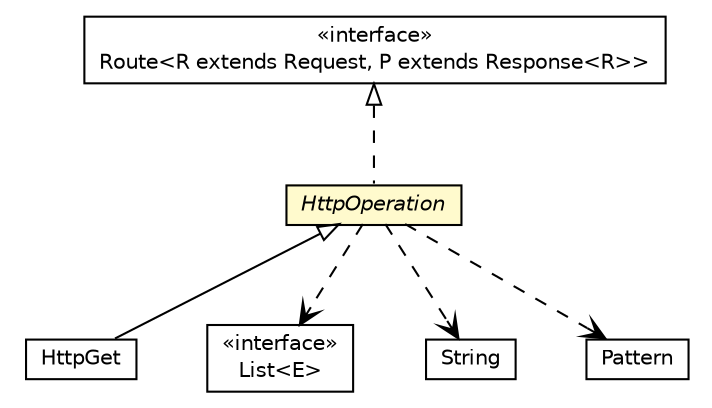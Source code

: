 #!/usr/local/bin/dot
#
# Class diagram 
# Generated by UMLGraph version R5_6-24-gf6e263 (http://www.umlgraph.org/)
#

digraph G {
	edge [fontname="Helvetica",fontsize=10,labelfontname="Helvetica",labelfontsize=10];
	node [fontname="Helvetica",fontsize=10,shape=plaintext];
	nodesep=0.25;
	ranksep=0.5;
	// babble.net.Route<R extends babble.net.Request, P extends babble.net.Response<R>>
	c441 [label=<<table title="babble.net.Route" border="0" cellborder="1" cellspacing="0" cellpadding="2" port="p" href="../Route.html">
		<tr><td><table border="0" cellspacing="0" cellpadding="1">
<tr><td align="center" balign="center"> &#171;interface&#187; </td></tr>
<tr><td align="center" balign="center"> Route&lt;R extends Request, P extends Response&lt;R&gt;&gt; </td></tr>
		</table></td></tr>
		</table>>, URL="../Route.html", fontname="Helvetica", fontcolor="black", fontsize=10.0];
	// babble.net.http.HttpOperation
	c452 [label=<<table title="babble.net.http.HttpOperation" border="0" cellborder="1" cellspacing="0" cellpadding="2" port="p" bgcolor="lemonChiffon" href="./HttpOperation.html">
		<tr><td><table border="0" cellspacing="0" cellpadding="1">
<tr><td align="center" balign="center"><font face="Helvetica-Oblique"> HttpOperation </font></td></tr>
		</table></td></tr>
		</table>>, URL="./HttpOperation.html", fontname="Helvetica", fontcolor="black", fontsize=10.0];
	// babble.net.http.HttpGet
	c453 [label=<<table title="babble.net.http.HttpGet" border="0" cellborder="1" cellspacing="0" cellpadding="2" port="p" href="./HttpGet.html">
		<tr><td><table border="0" cellspacing="0" cellpadding="1">
<tr><td align="center" balign="center"> HttpGet </td></tr>
		</table></td></tr>
		</table>>, URL="./HttpGet.html", fontname="Helvetica", fontcolor="black", fontsize=10.0];
	//babble.net.http.HttpOperation implements babble.net.Route<R extends babble.net.Request, P extends babble.net.Response<R>>
	c441:p -> c452:p [dir=back,arrowtail=empty,style=dashed];
	//babble.net.http.HttpGet extends babble.net.http.HttpOperation
	c452:p -> c453:p [dir=back,arrowtail=empty];
	// babble.net.http.HttpOperation DEPEND java.util.List<E>
	c452:p -> c469:p [taillabel="", label="", headlabel="", fontname="Helvetica", fontcolor="black", fontsize=10.0, color="black", arrowhead=open, style=dashed];
	// babble.net.http.HttpOperation DEPEND java.lang.String
	c452:p -> c470:p [taillabel="", label="", headlabel="", fontname="Helvetica", fontcolor="black", fontsize=10.0, color="black", arrowhead=open, style=dashed];
	// babble.net.http.HttpOperation DEPEND java.util.regex.Pattern
	c452:p -> c471:p [taillabel="", label="", headlabel="", fontname="Helvetica", fontcolor="black", fontsize=10.0, color="black", arrowhead=open, style=dashed];
	// java.lang.String
	c470 [label=<<table title="java.lang.String" border="0" cellborder="1" cellspacing="0" cellpadding="2" port="p" href="http://java.sun.com/j2se/1.4.2/docs/api/java/lang/String.html">
		<tr><td><table border="0" cellspacing="0" cellpadding="1">
<tr><td align="center" balign="center"> String </td></tr>
		</table></td></tr>
		</table>>, URL="http://java.sun.com/j2se/1.4.2/docs/api/java/lang/String.html", fontname="Helvetica", fontcolor="black", fontsize=10.0];
	// java.util.List<E>
	c469 [label=<<table title="java.util.List" border="0" cellborder="1" cellspacing="0" cellpadding="2" port="p" href="http://java.sun.com/j2se/1.4.2/docs/api/java/util/List.html">
		<tr><td><table border="0" cellspacing="0" cellpadding="1">
<tr><td align="center" balign="center"> &#171;interface&#187; </td></tr>
<tr><td align="center" balign="center"> List&lt;E&gt; </td></tr>
		</table></td></tr>
		</table>>, URL="http://java.sun.com/j2se/1.4.2/docs/api/java/util/List.html", fontname="Helvetica", fontcolor="black", fontsize=10.0];
	// java.util.regex.Pattern
	c471 [label=<<table title="java.util.regex.Pattern" border="0" cellborder="1" cellspacing="0" cellpadding="2" port="p" href="http://java.sun.com/j2se/1.4.2/docs/api/java/util/regex/Pattern.html">
		<tr><td><table border="0" cellspacing="0" cellpadding="1">
<tr><td align="center" balign="center"> Pattern </td></tr>
		</table></td></tr>
		</table>>, URL="http://java.sun.com/j2se/1.4.2/docs/api/java/util/regex/Pattern.html", fontname="Helvetica", fontcolor="black", fontsize=10.0];
}

